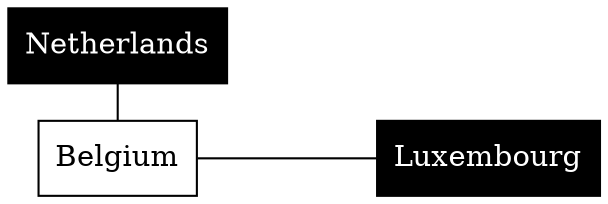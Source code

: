 graph color {

	ne [label="Netherlands", shape="box", style="filled", fontcolor="white", fillcolor="black"]
	be [label="Belgium", shape="box"]
	lux [label="Luxembourg", shape="box", style="filled", fontcolor="white", fillcolor="black"]
	in [style="invis"]

	ne -- be -- lux
	ne -- in -- lux [style="invis"]
	rankdir="LR"
	ranksep = 1

	{rank=same ne be}
	{rank=same lux in}
}